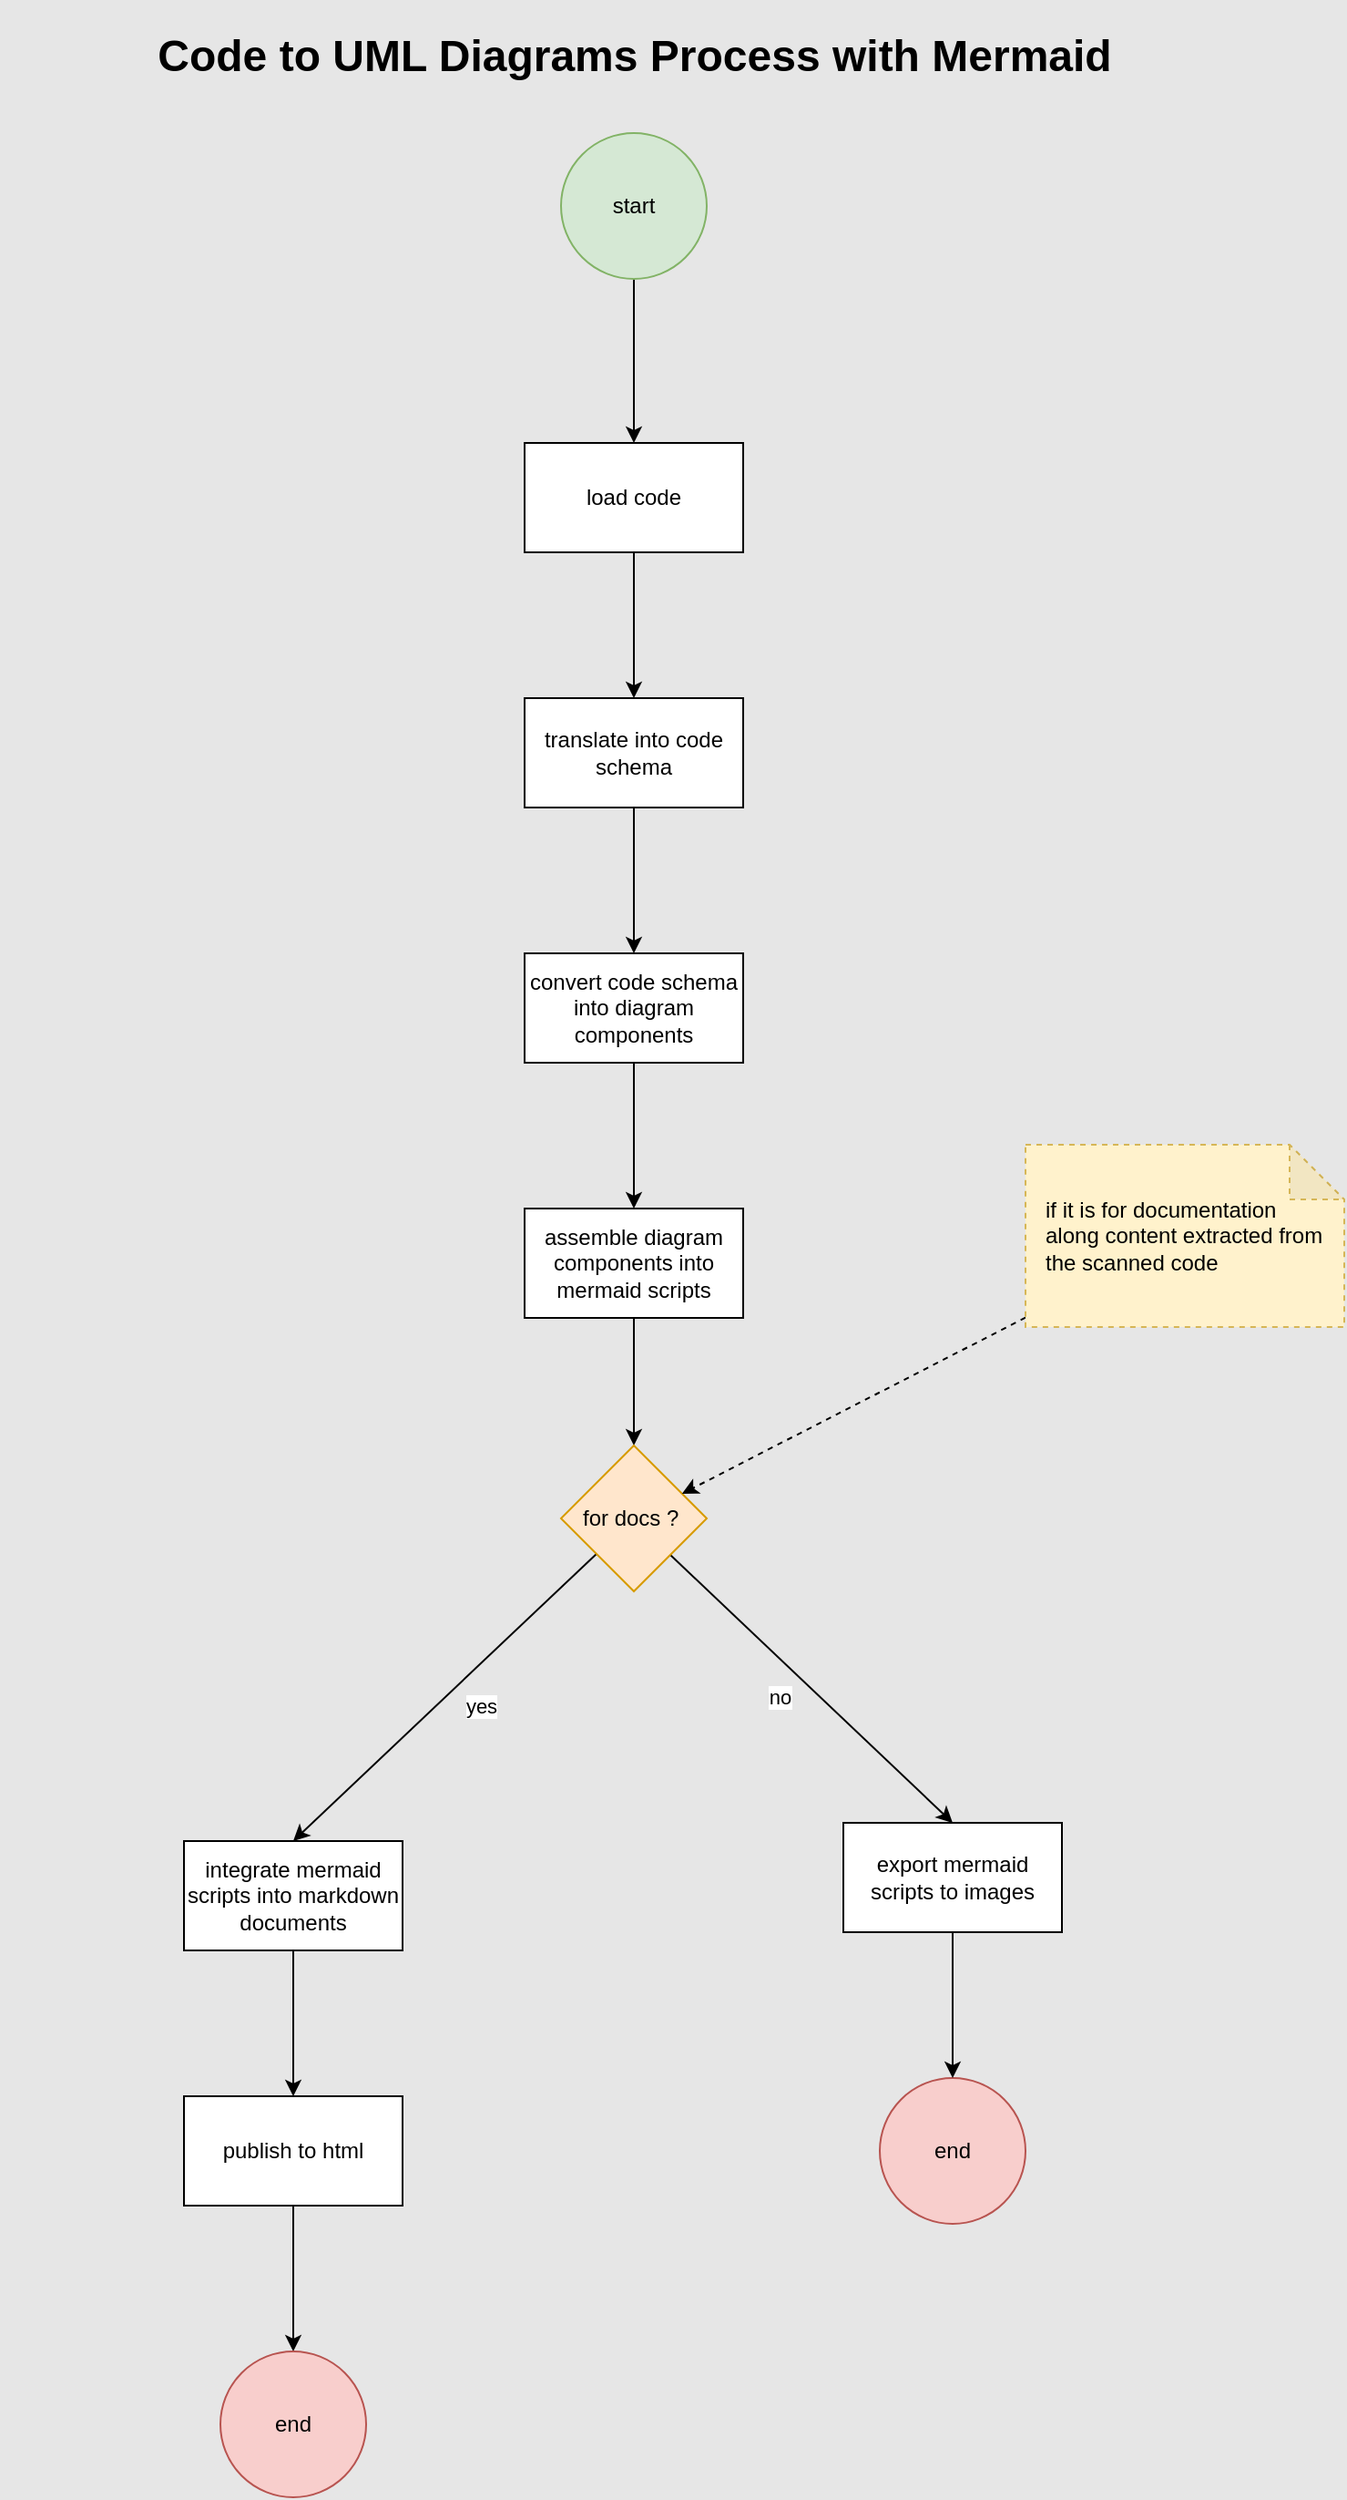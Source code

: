 <mxfile version="16.5.6" type="github">
  <diagram id="R70dUzjRxnxzWcbAyPcr" name="Page-1">
    <mxGraphModel dx="1264" dy="929" grid="0" gridSize="10" guides="1" tooltips="1" connect="1" arrows="1" fold="1" page="1" pageScale="1" pageWidth="850" pageHeight="1400" background="#E6E6E6" math="0" shadow="0">
      <root>
        <mxCell id="0" />
        <mxCell id="1" parent="0" />
        <mxCell id="-k-5RIro-pZg2MrqbPG--3" value="" style="edgeStyle=orthogonalEdgeStyle;rounded=0;orthogonalLoop=1;jettySize=auto;html=1;" edge="1" parent="1" source="-k-5RIro-pZg2MrqbPG--1" target="-k-5RIro-pZg2MrqbPG--2">
          <mxGeometry relative="1" as="geometry" />
        </mxCell>
        <mxCell id="-k-5RIro-pZg2MrqbPG--1" value="start" style="ellipse;whiteSpace=wrap;html=1;aspect=fixed;fillColor=#d5e8d4;strokeColor=#82b366;" vertex="1" parent="1">
          <mxGeometry x="385" y="74" width="80" height="80" as="geometry" />
        </mxCell>
        <mxCell id="-k-5RIro-pZg2MrqbPG--7" value="" style="edgeStyle=orthogonalEdgeStyle;rounded=0;orthogonalLoop=1;jettySize=auto;html=1;" edge="1" parent="1" source="-k-5RIro-pZg2MrqbPG--2" target="-k-5RIro-pZg2MrqbPG--6">
          <mxGeometry relative="1" as="geometry" />
        </mxCell>
        <mxCell id="-k-5RIro-pZg2MrqbPG--2" value="load code" style="whiteSpace=wrap;html=1;" vertex="1" parent="1">
          <mxGeometry x="365" y="244" width="120" height="60" as="geometry" />
        </mxCell>
        <mxCell id="-k-5RIro-pZg2MrqbPG--9" value="" style="edgeStyle=orthogonalEdgeStyle;rounded=0;orthogonalLoop=1;jettySize=auto;html=1;" edge="1" parent="1" source="-k-5RIro-pZg2MrqbPG--6" target="-k-5RIro-pZg2MrqbPG--8">
          <mxGeometry relative="1" as="geometry" />
        </mxCell>
        <mxCell id="-k-5RIro-pZg2MrqbPG--6" value="translate into code schema" style="whiteSpace=wrap;html=1;" vertex="1" parent="1">
          <mxGeometry x="365" y="384" width="120" height="60" as="geometry" />
        </mxCell>
        <mxCell id="-k-5RIro-pZg2MrqbPG--11" value="" style="edgeStyle=orthogonalEdgeStyle;rounded=0;orthogonalLoop=1;jettySize=auto;html=1;" edge="1" parent="1" source="-k-5RIro-pZg2MrqbPG--8" target="-k-5RIro-pZg2MrqbPG--10">
          <mxGeometry relative="1" as="geometry" />
        </mxCell>
        <mxCell id="-k-5RIro-pZg2MrqbPG--8" value="convert code schema into diagram components" style="whiteSpace=wrap;html=1;" vertex="1" parent="1">
          <mxGeometry x="365" y="524" width="120" height="60" as="geometry" />
        </mxCell>
        <mxCell id="-k-5RIro-pZg2MrqbPG--21" value="" style="edgeStyle=orthogonalEdgeStyle;rounded=0;orthogonalLoop=1;jettySize=auto;html=1;" edge="1" parent="1" source="-k-5RIro-pZg2MrqbPG--10" target="-k-5RIro-pZg2MrqbPG--20">
          <mxGeometry relative="1" as="geometry" />
        </mxCell>
        <mxCell id="-k-5RIro-pZg2MrqbPG--10" value="assemble diagram components into mermaid scripts" style="whiteSpace=wrap;html=1;" vertex="1" parent="1">
          <mxGeometry x="365" y="664" width="120" height="60" as="geometry" />
        </mxCell>
        <mxCell id="-k-5RIro-pZg2MrqbPG--15" value="" style="edgeStyle=orthogonalEdgeStyle;rounded=0;orthogonalLoop=1;jettySize=auto;html=1;" edge="1" parent="1" source="-k-5RIro-pZg2MrqbPG--12" target="-k-5RIro-pZg2MrqbPG--14">
          <mxGeometry relative="1" as="geometry" />
        </mxCell>
        <mxCell id="-k-5RIro-pZg2MrqbPG--12" value="integrate mermaid scripts into markdown documents" style="whiteSpace=wrap;html=1;" vertex="1" parent="1">
          <mxGeometry x="178" y="1011" width="120" height="60" as="geometry" />
        </mxCell>
        <mxCell id="-k-5RIro-pZg2MrqbPG--19" value="" style="edgeStyle=orthogonalEdgeStyle;rounded=0;orthogonalLoop=1;jettySize=auto;html=1;" edge="1" parent="1" source="-k-5RIro-pZg2MrqbPG--14" target="-k-5RIro-pZg2MrqbPG--18">
          <mxGeometry relative="1" as="geometry" />
        </mxCell>
        <mxCell id="-k-5RIro-pZg2MrqbPG--14" value="publish to html" style="whiteSpace=wrap;html=1;" vertex="1" parent="1">
          <mxGeometry x="178" y="1151" width="120" height="60" as="geometry" />
        </mxCell>
        <mxCell id="-k-5RIro-pZg2MrqbPG--18" value="end" style="ellipse;whiteSpace=wrap;html=1;aspect=fixed;fillColor=#f8cecc;strokeColor=#b85450;" vertex="1" parent="1">
          <mxGeometry x="198" y="1291" width="80" height="80" as="geometry" />
        </mxCell>
        <mxCell id="-k-5RIro-pZg2MrqbPG--22" style="rounded=0;orthogonalLoop=1;jettySize=auto;html=1;entryX=0.5;entryY=0;entryDx=0;entryDy=0;" edge="1" parent="1" source="-k-5RIro-pZg2MrqbPG--20" target="-k-5RIro-pZg2MrqbPG--12">
          <mxGeometry relative="1" as="geometry" />
        </mxCell>
        <mxCell id="-k-5RIro-pZg2MrqbPG--23" value="yes" style="edgeLabel;html=1;align=center;verticalAlign=middle;resizable=0;points=[];" vertex="1" connectable="0" parent="-k-5RIro-pZg2MrqbPG--22">
          <mxGeometry x="0.034" y="6" relative="1" as="geometry">
            <mxPoint x="18" y="-3" as="offset" />
          </mxGeometry>
        </mxCell>
        <mxCell id="-k-5RIro-pZg2MrqbPG--24" style="rounded=0;orthogonalLoop=1;jettySize=auto;html=1;exitX=1;exitY=1;exitDx=0;exitDy=0;entryX=0.5;entryY=0;entryDx=0;entryDy=0;" edge="1" parent="1" source="-k-5RIro-pZg2MrqbPG--20" target="-k-5RIro-pZg2MrqbPG--28">
          <mxGeometry relative="1" as="geometry">
            <mxPoint x="606.048" y="1010.57" as="targetPoint" />
          </mxGeometry>
        </mxCell>
        <mxCell id="-k-5RIro-pZg2MrqbPG--34" value="no" style="edgeLabel;html=1;align=center;verticalAlign=middle;resizable=0;points=[];" vertex="1" connectable="0" parent="-k-5RIro-pZg2MrqbPG--24">
          <mxGeometry x="0.266" y="-1" relative="1" as="geometry">
            <mxPoint x="-38" y="-16" as="offset" />
          </mxGeometry>
        </mxCell>
        <mxCell id="-k-5RIro-pZg2MrqbPG--20" value="for docs ?&amp;nbsp;" style="rhombus;whiteSpace=wrap;html=1;fillColor=#ffe6cc;strokeColor=#d79b00;" vertex="1" parent="1">
          <mxGeometry x="385" y="794" width="80" height="80" as="geometry" />
        </mxCell>
        <mxCell id="-k-5RIro-pZg2MrqbPG--25" value="integrate mermaid scripts into markdown documents" style="whiteSpace=wrap;html=1;" vertex="1" parent="1">
          <mxGeometry x="178" y="1011" width="120" height="60" as="geometry" />
        </mxCell>
        <mxCell id="-k-5RIro-pZg2MrqbPG--26" value="publish to html" style="whiteSpace=wrap;html=1;" vertex="1" parent="1">
          <mxGeometry x="178" y="1151" width="120" height="60" as="geometry" />
        </mxCell>
        <mxCell id="-k-5RIro-pZg2MrqbPG--27" value="end" style="ellipse;whiteSpace=wrap;html=1;aspect=fixed;fillColor=#f8cecc;strokeColor=#b85450;" vertex="1" parent="1">
          <mxGeometry x="560" y="1141" width="80" height="80" as="geometry" />
        </mxCell>
        <mxCell id="-k-5RIro-pZg2MrqbPG--30" value="" style="edgeStyle=orthogonalEdgeStyle;rounded=0;orthogonalLoop=1;jettySize=auto;html=1;" edge="1" parent="1" source="-k-5RIro-pZg2MrqbPG--28" target="-k-5RIro-pZg2MrqbPG--27">
          <mxGeometry relative="1" as="geometry">
            <mxPoint x="600" y="1141" as="targetPoint" />
          </mxGeometry>
        </mxCell>
        <mxCell id="-k-5RIro-pZg2MrqbPG--28" value="export mermaid scripts to images" style="whiteSpace=wrap;html=1;" vertex="1" parent="1">
          <mxGeometry x="540" y="1001" width="120" height="60" as="geometry" />
        </mxCell>
        <mxCell id="-k-5RIro-pZg2MrqbPG--32" value="&lt;h1&gt;Code to UML Diagrams Process with Mermaid&lt;/h1&gt;" style="text;html=1;strokeColor=none;fillColor=none;align=center;verticalAlign=middle;whiteSpace=wrap;rounded=0;" vertex="1" parent="1">
          <mxGeometry x="77" y="17" width="697" height="30" as="geometry" />
        </mxCell>
        <mxCell id="-k-5RIro-pZg2MrqbPG--35" style="rounded=0;orthogonalLoop=1;jettySize=auto;html=1;dashed=1;" edge="1" parent="1" source="-k-5RIro-pZg2MrqbPG--33" target="-k-5RIro-pZg2MrqbPG--20">
          <mxGeometry relative="1" as="geometry" />
        </mxCell>
        <mxCell id="-k-5RIro-pZg2MrqbPG--33" value="if it is for documentation along content extracted from the scanned code" style="shape=note;whiteSpace=wrap;html=1;backgroundOutline=1;darkOpacity=0.05;align=left;spacing=11;fillColor=#fff2cc;strokeColor=#d6b656;dashed=1;" vertex="1" parent="1">
          <mxGeometry x="640" y="629" width="175" height="100" as="geometry" />
        </mxCell>
      </root>
    </mxGraphModel>
  </diagram>
</mxfile>
